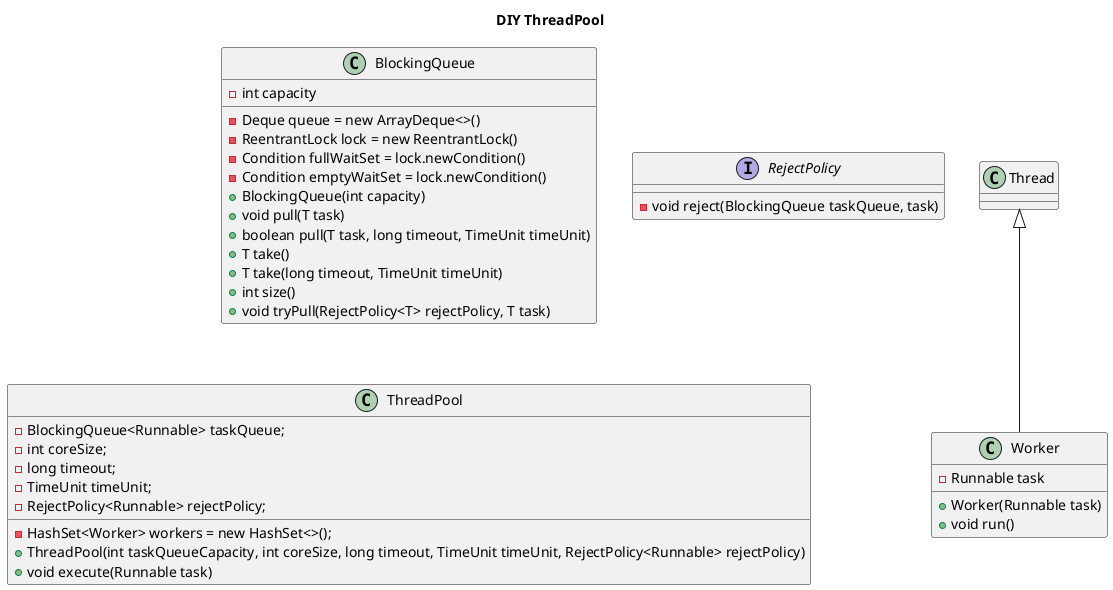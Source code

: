 @startuml
'https://plantuml.com/class-diagram
title DIY ThreadPool

class BlockingQueue{
- Deque queue = new ArrayDeque<>()
- int capacity
- ReentrantLock lock = new ReentrantLock()
- Condition fullWaitSet = lock.newCondition()
- Condition emptyWaitSet = lock.newCondition()
+ BlockingQueue(int capacity)
+ void pull(T task)
+ boolean pull(T task, long timeout, TimeUnit timeUnit)
+ T take()
+ T take(long timeout, TimeUnit timeUnit)
+ int size()
+ void tryPull(RejectPolicy<T> rejectPolicy, T task)
}

interface RejectPolicy{
- void reject(BlockingQueue taskQueue, task)
}

class ThreadPool{
- BlockingQueue<Runnable> taskQueue;
- HashSet<Worker> workers = new HashSet<>();
- int coreSize;
- long timeout;
- TimeUnit timeUnit;
- RejectPolicy<Runnable> rejectPolicy;
+ ThreadPool(int taskQueueCapacity, int coreSize, long timeout, TimeUnit timeUnit, RejectPolicy<Runnable> rejectPolicy)
+ void execute(Runnable task)


}
class Worker{
- Runnable task
+ Worker(Runnable task)
+ void run()
}

Thread <|--Worker

@enduml